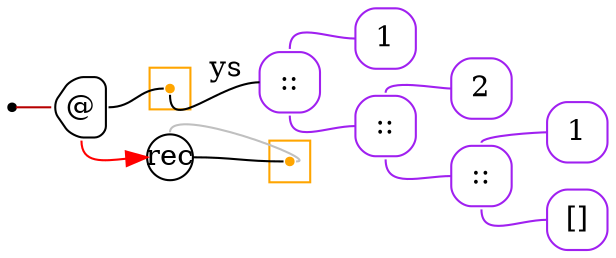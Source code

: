 digraph G {
  rankdir=LR;
  edge[arrowhead=none,arrowtail=none];
  node[fixedsize=true,shape=circle]
  size="9.201041666666667,5.219270833333334";
  labeldistance=0;
  nodesep=.175;
  ranksep=.175;

 nd1[shape=point];
   nd15[label="1",tooltip="nd15-ConstGraph",style=rounded,orientation=90,shape=square,width=.4,height=.4,color="purple"];
   nd21[label="2",tooltip="nd21-ConstGraph",style=rounded,orientation=90,shape=square,width=.4,height=.4,color="purple"];
   nd27[label="1",tooltip="nd27-ConstGraph",style=rounded,orientation=90,shape=square,width=.4,height=.4,color="purple"];
   nd32[label="[]",tooltip="nd32-ConstEmptyGraph",style=rounded,orientation=90,shape=square,width=.4,height=.4,color="purple"];
   nd363[label="::",tooltip="nd363-ConstListGraph",style=rounded,orientation=90,shape=square,width=.4,height=.4,color="purple"];
   nd369[label="::",tooltip="nd369-ConstListGraph",style=rounded,orientation=90,shape=square,width=.4,height=.4,color="purple"];
   nd375[label="::",tooltip="nd375-ConstListGraph",style=rounded,orientation=90,shape=square,width=.4,height=.4,color="purple"];
 nd44[label="@",tooltip="nd44-AppGraph",style=rounded,orientation=90,shape=house,width=.4,height=.4,color="#000000"];
 subgraph cluster_nd46 {
   graph[style=fill,color="orange"];
   ndcluster_nd46[tooltip="nd46",orientation=90,shape=point,color="orange"];
 };
   subgraph cluster_nd174 {
     graph[style=fill,color="orange"];
     ndcluster_nd174[tooltip="nd174",orientation=90,shape=point,color="orange"];
   };
 nd172[label="rec",tooltip="nd172-RecurGraph",style=rounded,width=.3,height=.3,color="#000000"];

  nd363->nd27[tailport=n,headport=w,color=purple,arrowhead=none,arrowtail=none];
  nd363->nd32[tailport=s,headport=w,color=purple,arrowhead=none,arrowtail=none];
  nd369->nd21[tailport=n,headport=w,color=purple,arrowhead=none,arrowtail=none];
  nd369->nd363[tailport=s,headport=w,color=purple,arrowhead=none,arrowtail=none];
  nd375->nd15[tailport=n,headport=w,color=purple,arrowhead=none,arrowtail=none];
  nd375->nd369[tailport=s,headport=w,color=purple,arrowhead=none,arrowtail=none];
  ndcluster_nd46->nd375[label="ys",tailport=s,headport=w];
  nd172->ndcluster_nd174[dir=back,headport=e,tailport=n,color=grey,arrowhead=none,arrowtail=none];
  nd172->ndcluster_nd174[tailport=e,headport=w];
  nd44->ndcluster_nd46[tailport=e,headport=w];
  nd44->nd172[tailport=s,headport=w,color=red,arrowhead=normal];
  nd1->nd44[tailport=e,headport=w,color="#b70000",arrowhead=none,arrowtail=none];
}